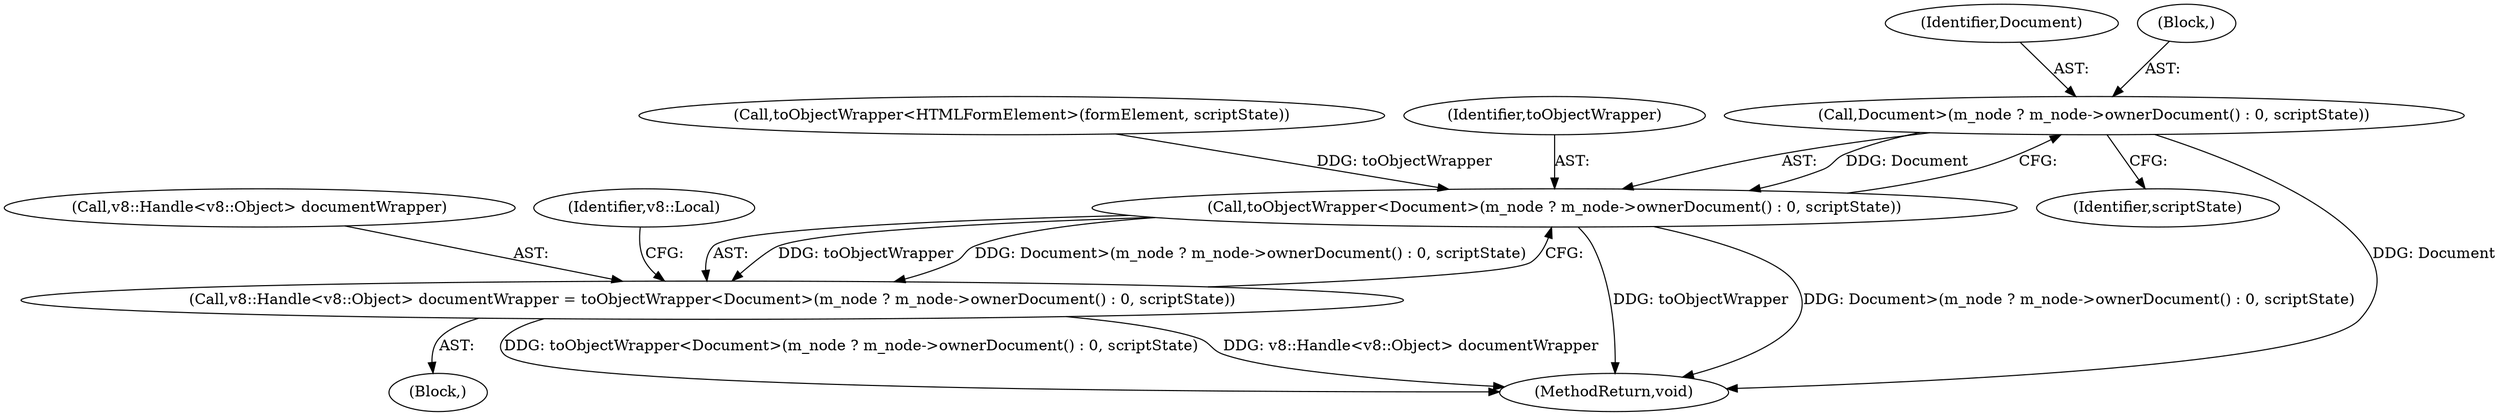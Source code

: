 digraph "0_Chrome_fc81fcf38edd250876cc384a6ed5567e1b2999e4@pointer" {
"1000229" [label="(Call,Document>(m_node ? m_node->ownerDocument() : 0, scriptState))"];
"1000227" [label="(Call,toObjectWrapper<Document>(m_node ? m_node->ownerDocument() : 0, scriptState))"];
"1000221" [label="(Call,v8::Handle<v8::Object> documentWrapper = toObjectWrapper<Document>(m_node ? m_node->ownerDocument() : 0, scriptState))"];
"1000229" [label="(Call,Document>(m_node ? m_node->ownerDocument() : 0, scriptState))"];
"1000214" [label="(Call,toObjectWrapper<HTMLFormElement>(formElement, scriptState))"];
"1000228" [label="(Identifier,toObjectWrapper)"];
"1000236" [label="(Identifier,scriptState)"];
"1000222" [label="(Call,v8::Handle<v8::Object> documentWrapper)"];
"1000239" [label="(Identifier,v8::Local)"];
"1000227" [label="(Call,toObjectWrapper<Document>(m_node ? m_node->ownerDocument() : 0, scriptState))"];
"1000230" [label="(Identifier,Document)"];
"1000231" [label="(Block,)"];
"1000103" [label="(Block,)"];
"1000337" [label="(MethodReturn,void)"];
"1000221" [label="(Call,v8::Handle<v8::Object> documentWrapper = toObjectWrapper<Document>(m_node ? m_node->ownerDocument() : 0, scriptState))"];
"1000229" -> "1000227"  [label="AST: "];
"1000229" -> "1000236"  [label="CFG: "];
"1000230" -> "1000229"  [label="AST: "];
"1000231" -> "1000229"  [label="AST: "];
"1000227" -> "1000229"  [label="CFG: "];
"1000229" -> "1000337"  [label="DDG: Document"];
"1000229" -> "1000227"  [label="DDG: Document"];
"1000227" -> "1000221"  [label="AST: "];
"1000228" -> "1000227"  [label="AST: "];
"1000221" -> "1000227"  [label="CFG: "];
"1000227" -> "1000337"  [label="DDG: toObjectWrapper"];
"1000227" -> "1000337"  [label="DDG: Document>(m_node ? m_node->ownerDocument() : 0, scriptState)"];
"1000227" -> "1000221"  [label="DDG: toObjectWrapper"];
"1000227" -> "1000221"  [label="DDG: Document>(m_node ? m_node->ownerDocument() : 0, scriptState)"];
"1000214" -> "1000227"  [label="DDG: toObjectWrapper"];
"1000221" -> "1000103"  [label="AST: "];
"1000222" -> "1000221"  [label="AST: "];
"1000239" -> "1000221"  [label="CFG: "];
"1000221" -> "1000337"  [label="DDG: toObjectWrapper<Document>(m_node ? m_node->ownerDocument() : 0, scriptState)"];
"1000221" -> "1000337"  [label="DDG: v8::Handle<v8::Object> documentWrapper"];
}
